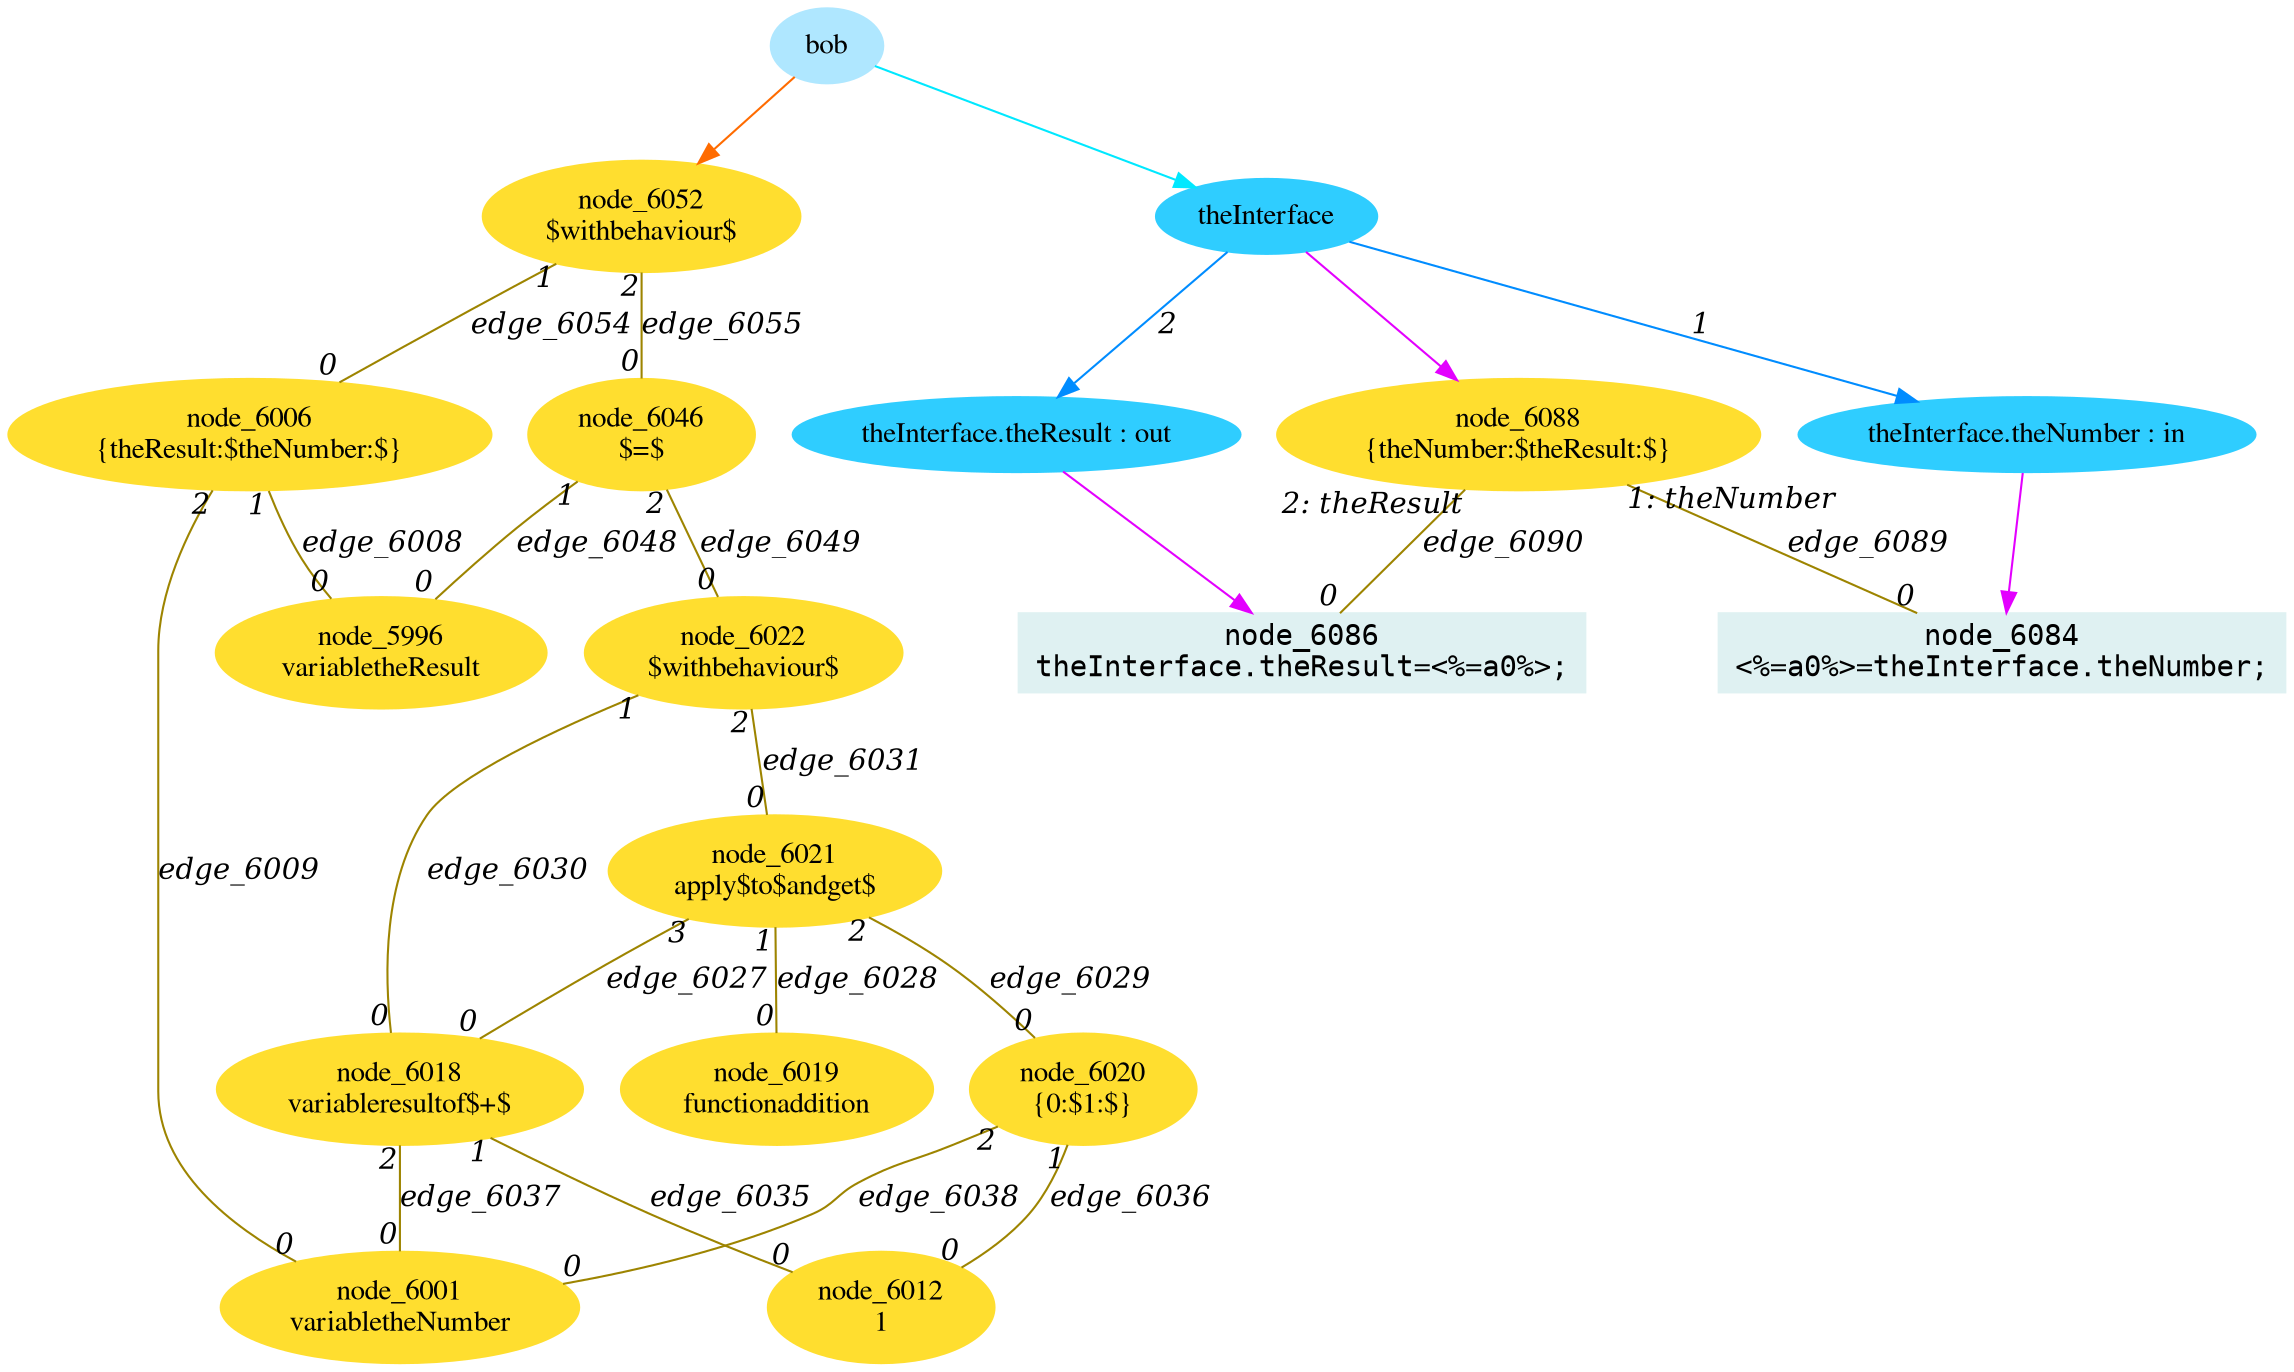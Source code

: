 digraph g{node_5996 [shape="ellipse", style="filled", color="#ffde2f", fontname="Times", label="node_5996
variabletheResult" ]
node_6001 [shape="ellipse", style="filled", color="#ffde2f", fontname="Times", label="node_6001
variabletheNumber" ]
node_6006 [shape="ellipse", style="filled", color="#ffde2f", fontname="Times", label="node_6006
{theResult:$theNumber:$}" ]
node_6012 [shape="ellipse", style="filled", color="#ffde2f", fontname="Times", label="node_6012
1" ]
node_6018 [shape="ellipse", style="filled", color="#ffde2f", fontname="Times", label="node_6018
variableresultof$+$" ]
node_6019 [shape="ellipse", style="filled", color="#ffde2f", fontname="Times", label="node_6019
functionaddition" ]
node_6020 [shape="ellipse", style="filled", color="#ffde2f", fontname="Times", label="node_6020
{0:$1:$}" ]
node_6021 [shape="ellipse", style="filled", color="#ffde2f", fontname="Times", label="node_6021
apply$to$andget$" ]
node_6022 [shape="ellipse", style="filled", color="#ffde2f", fontname="Times", label="node_6022
$withbehaviour$" ]
node_6046 [shape="ellipse", style="filled", color="#ffde2f", fontname="Times", label="node_6046
$=$" ]
node_6052 [shape="ellipse", style="filled", color="#ffde2f", fontname="Times", label="node_6052
$withbehaviour$" ]
node_6084 [shape="box", style="filled", color="#dff1f2", fontname="Courier", label="node_6084
<%=a0%>=theInterface.theNumber;
" ]
node_6086 [shape="box", style="filled", color="#dff1f2", fontname="Courier", label="node_6086
theInterface.theResult=<%=a0%>;
" ]
node_6088 [shape="ellipse", style="filled", color="#ffde2f", fontname="Times", label="node_6088
{theNumber:$theResult:$}" ]
node_5752 [shape="ellipse", style="filled", color="#afe7ff", fontname="Times", label="bob" ]
node_5827 [shape="ellipse", style="filled", color="#2fcdff", fontname="Times", label="theInterface" ]
node_5828 [shape="ellipse", style="filled", color="#2fcdff", fontname="Times", label="theInterface.theNumber : in" ]
node_5830 [shape="ellipse", style="filled", color="#2fcdff", fontname="Times", label="theInterface.theResult : out" ]
node_5752 -> node_6052 [dir=forward, arrowHead=normal, fontname="Times-Italic", arrowsize=1, color="#ff6b00", label="",  headlabel="", taillabel="" ]
node_5752 -> node_5827 [dir=forward, arrowHead=normal, fontname="Times-Italic", arrowsize=1, color="#00e8ff", label="",  headlabel="", taillabel="" ]
node_5827 -> node_5828 [dir=forward, arrowHead=normal, fontname="Times-Italic", arrowsize=1, color="#008cff", label="1",  headlabel="", taillabel="" ]
node_5827 -> node_5830 [dir=forward, arrowHead=normal, fontname="Times-Italic", arrowsize=1, color="#008cff", label="2",  headlabel="", taillabel="" ]
node_5828 -> node_6084 [dir=forward, arrowHead=normal, fontname="Times-Italic", arrowsize=1, color="#e300ff", label="",  headlabel="", taillabel="" ]
node_5830 -> node_6086 [dir=forward, arrowHead=normal, fontname="Times-Italic", arrowsize=1, color="#e300ff", label="",  headlabel="", taillabel="" ]
node_5827 -> node_6088 [dir=forward, arrowHead=normal, fontname="Times-Italic", arrowsize=1, color="#e300ff", label="",  headlabel="", taillabel="" ]
node_6006 -> node_5996 [dir=none, arrowHead=none, fontname="Times-Italic", arrowsize=1, color="#9d8400", label="edge_6008",  headlabel="0", taillabel="1" ]
node_6006 -> node_6001 [dir=none, arrowHead=none, fontname="Times-Italic", arrowsize=1, color="#9d8400", label="edge_6009",  headlabel="0", taillabel="2" ]
node_6021 -> node_6018 [dir=none, arrowHead=none, fontname="Times-Italic", arrowsize=1, color="#9d8400", label="edge_6027",  headlabel="0", taillabel="3" ]
node_6021 -> node_6019 [dir=none, arrowHead=none, fontname="Times-Italic", arrowsize=1, color="#9d8400", label="edge_6028",  headlabel="0", taillabel="1" ]
node_6021 -> node_6020 [dir=none, arrowHead=none, fontname="Times-Italic", arrowsize=1, color="#9d8400", label="edge_6029",  headlabel="0", taillabel="2" ]
node_6022 -> node_6018 [dir=none, arrowHead=none, fontname="Times-Italic", arrowsize=1, color="#9d8400", label="edge_6030",  headlabel="0", taillabel="1" ]
node_6022 -> node_6021 [dir=none, arrowHead=none, fontname="Times-Italic", arrowsize=1, color="#9d8400", label="edge_6031",  headlabel="0", taillabel="2" ]
node_6018 -> node_6012 [dir=none, arrowHead=none, fontname="Times-Italic", arrowsize=1, color="#9d8400", label="edge_6035",  headlabel="0", taillabel="1" ]
node_6020 -> node_6012 [dir=none, arrowHead=none, fontname="Times-Italic", arrowsize=1, color="#9d8400", label="edge_6036",  headlabel="0", taillabel="1" ]
node_6018 -> node_6001 [dir=none, arrowHead=none, fontname="Times-Italic", arrowsize=1, color="#9d8400", label="edge_6037",  headlabel="0", taillabel="2" ]
node_6020 -> node_6001 [dir=none, arrowHead=none, fontname="Times-Italic", arrowsize=1, color="#9d8400", label="edge_6038",  headlabel="0", taillabel="2" ]
node_6046 -> node_5996 [dir=none, arrowHead=none, fontname="Times-Italic", arrowsize=1, color="#9d8400", label="edge_6048",  headlabel="0", taillabel="1" ]
node_6046 -> node_6022 [dir=none, arrowHead=none, fontname="Times-Italic", arrowsize=1, color="#9d8400", label="edge_6049",  headlabel="0", taillabel="2" ]
node_6052 -> node_6006 [dir=none, arrowHead=none, fontname="Times-Italic", arrowsize=1, color="#9d8400", label="edge_6054",  headlabel="0", taillabel="1" ]
node_6052 -> node_6046 [dir=none, arrowHead=none, fontname="Times-Italic", arrowsize=1, color="#9d8400", label="edge_6055",  headlabel="0", taillabel="2" ]
node_6088 -> node_6084 [dir=none, arrowHead=none, fontname="Times-Italic", arrowsize=1, color="#9d8400", label="edge_6089",  headlabel="0", taillabel="1: theNumber" ]
node_6088 -> node_6086 [dir=none, arrowHead=none, fontname="Times-Italic", arrowsize=1, color="#9d8400", label="edge_6090",  headlabel="0", taillabel="2: theResult" ]
}